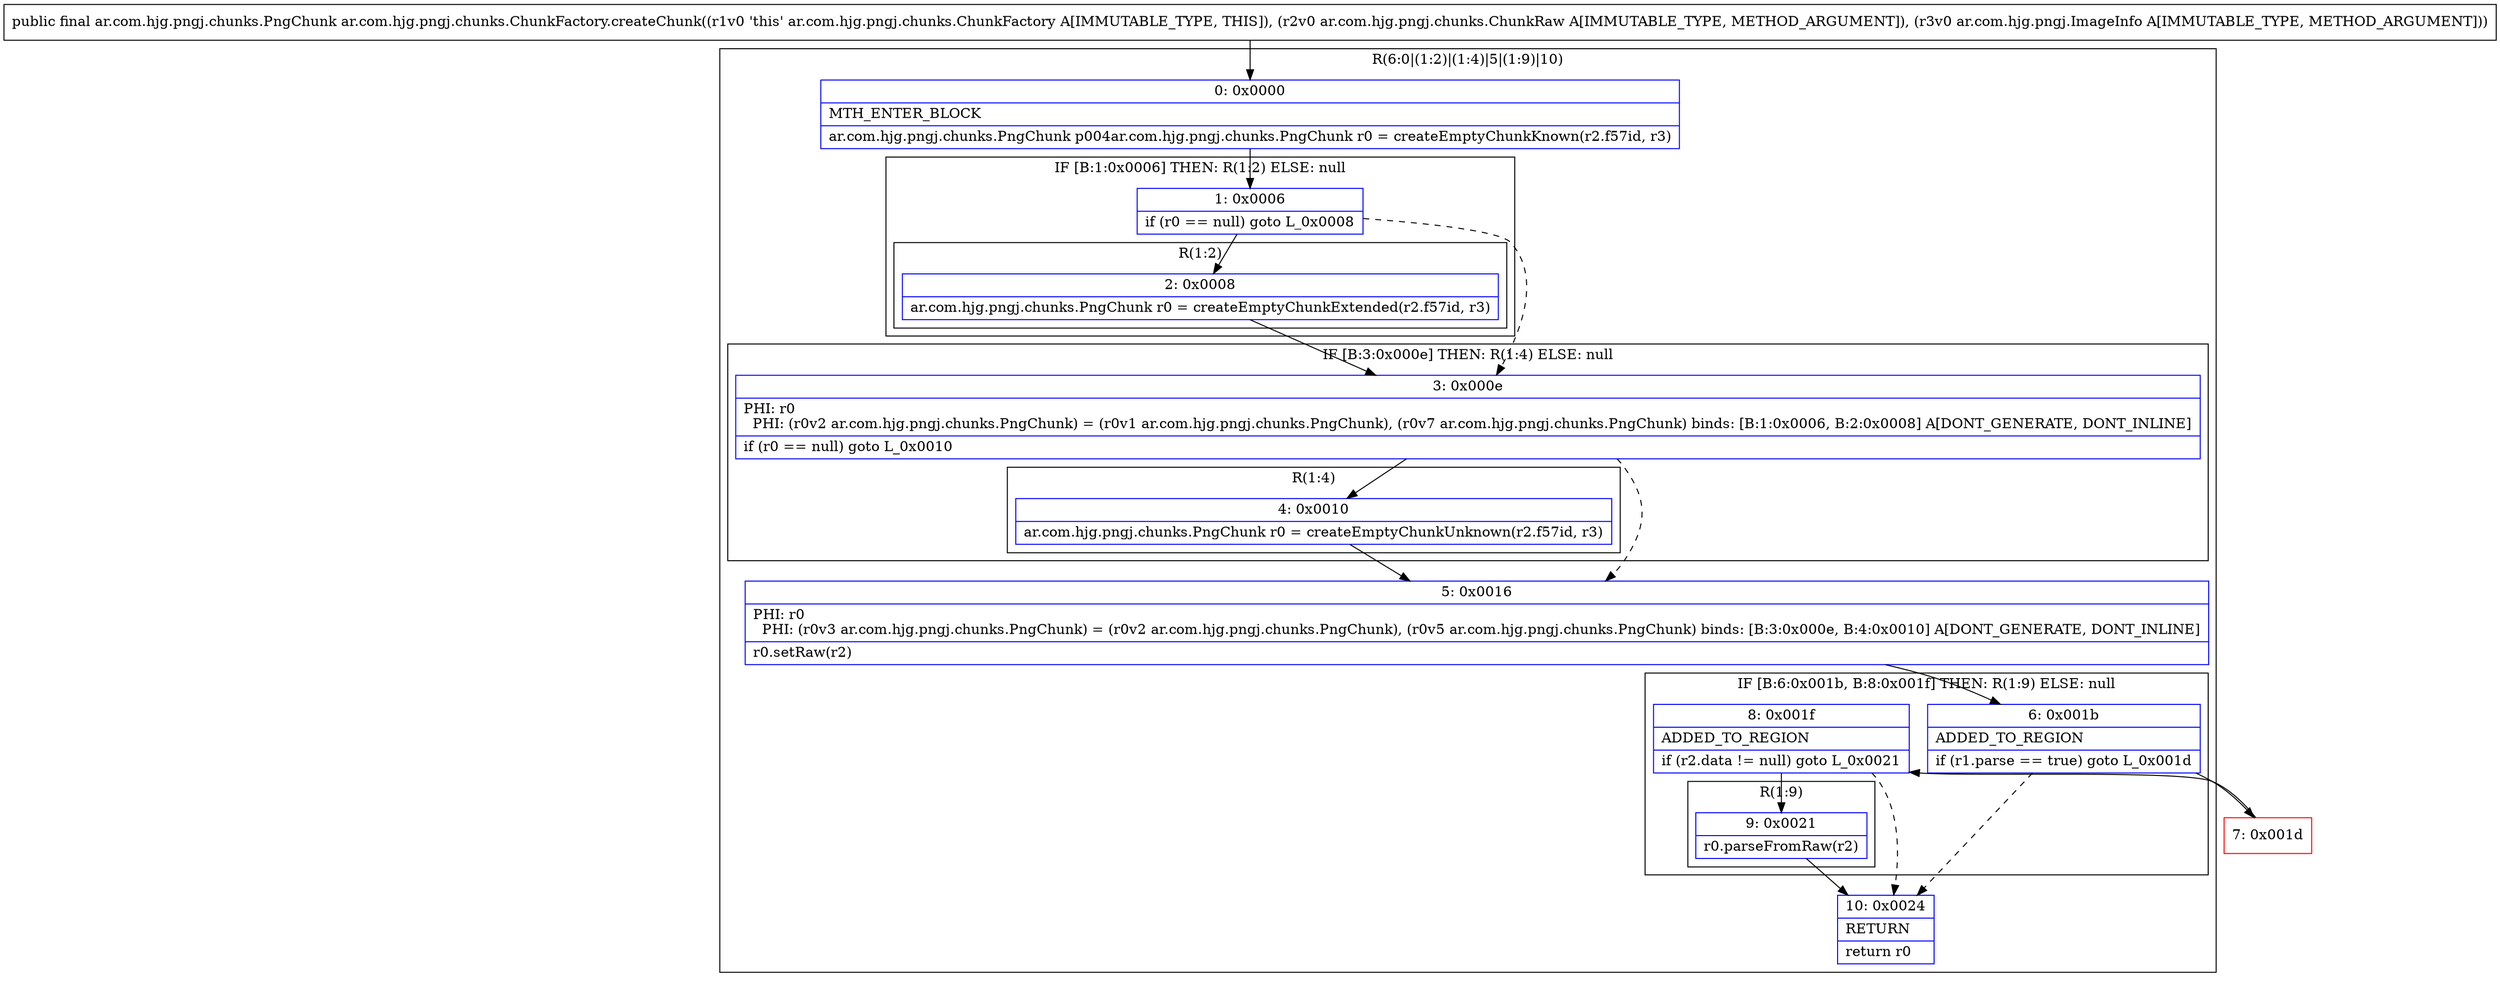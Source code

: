 digraph "CFG forar.com.hjg.pngj.chunks.ChunkFactory.createChunk(Lar\/com\/hjg\/pngj\/chunks\/ChunkRaw;Lar\/com\/hjg\/pngj\/ImageInfo;)Lar\/com\/hjg\/pngj\/chunks\/PngChunk;" {
subgraph cluster_Region_359085556 {
label = "R(6:0|(1:2)|(1:4)|5|(1:9)|10)";
node [shape=record,color=blue];
Node_0 [shape=record,label="{0\:\ 0x0000|MTH_ENTER_BLOCK\l|ar.com.hjg.pngj.chunks.PngChunk p004ar.com.hjg.pngj.chunks.PngChunk r0 = createEmptyChunkKnown(r2.f57id, r3)\l}"];
subgraph cluster_IfRegion_1657283464 {
label = "IF [B:1:0x0006] THEN: R(1:2) ELSE: null";
node [shape=record,color=blue];
Node_1 [shape=record,label="{1\:\ 0x0006|if (r0 == null) goto L_0x0008\l}"];
subgraph cluster_Region_486638202 {
label = "R(1:2)";
node [shape=record,color=blue];
Node_2 [shape=record,label="{2\:\ 0x0008|ar.com.hjg.pngj.chunks.PngChunk r0 = createEmptyChunkExtended(r2.f57id, r3)\l}"];
}
}
subgraph cluster_IfRegion_1311531696 {
label = "IF [B:3:0x000e] THEN: R(1:4) ELSE: null";
node [shape=record,color=blue];
Node_3 [shape=record,label="{3\:\ 0x000e|PHI: r0 \l  PHI: (r0v2 ar.com.hjg.pngj.chunks.PngChunk) = (r0v1 ar.com.hjg.pngj.chunks.PngChunk), (r0v7 ar.com.hjg.pngj.chunks.PngChunk) binds: [B:1:0x0006, B:2:0x0008] A[DONT_GENERATE, DONT_INLINE]\l|if (r0 == null) goto L_0x0010\l}"];
subgraph cluster_Region_1432358059 {
label = "R(1:4)";
node [shape=record,color=blue];
Node_4 [shape=record,label="{4\:\ 0x0010|ar.com.hjg.pngj.chunks.PngChunk r0 = createEmptyChunkUnknown(r2.f57id, r3)\l}"];
}
}
Node_5 [shape=record,label="{5\:\ 0x0016|PHI: r0 \l  PHI: (r0v3 ar.com.hjg.pngj.chunks.PngChunk) = (r0v2 ar.com.hjg.pngj.chunks.PngChunk), (r0v5 ar.com.hjg.pngj.chunks.PngChunk) binds: [B:3:0x000e, B:4:0x0010] A[DONT_GENERATE, DONT_INLINE]\l|r0.setRaw(r2)\l}"];
subgraph cluster_IfRegion_1153870573 {
label = "IF [B:6:0x001b, B:8:0x001f] THEN: R(1:9) ELSE: null";
node [shape=record,color=blue];
Node_6 [shape=record,label="{6\:\ 0x001b|ADDED_TO_REGION\l|if (r1.parse == true) goto L_0x001d\l}"];
Node_8 [shape=record,label="{8\:\ 0x001f|ADDED_TO_REGION\l|if (r2.data != null) goto L_0x0021\l}"];
subgraph cluster_Region_461122186 {
label = "R(1:9)";
node [shape=record,color=blue];
Node_9 [shape=record,label="{9\:\ 0x0021|r0.parseFromRaw(r2)\l}"];
}
}
Node_10 [shape=record,label="{10\:\ 0x0024|RETURN\l|return r0\l}"];
}
Node_7 [shape=record,color=red,label="{7\:\ 0x001d}"];
MethodNode[shape=record,label="{public final ar.com.hjg.pngj.chunks.PngChunk ar.com.hjg.pngj.chunks.ChunkFactory.createChunk((r1v0 'this' ar.com.hjg.pngj.chunks.ChunkFactory A[IMMUTABLE_TYPE, THIS]), (r2v0 ar.com.hjg.pngj.chunks.ChunkRaw A[IMMUTABLE_TYPE, METHOD_ARGUMENT]), (r3v0 ar.com.hjg.pngj.ImageInfo A[IMMUTABLE_TYPE, METHOD_ARGUMENT])) }"];
MethodNode -> Node_0;
Node_0 -> Node_1;
Node_1 -> Node_2;
Node_1 -> Node_3[style=dashed];
Node_2 -> Node_3;
Node_3 -> Node_4;
Node_3 -> Node_5[style=dashed];
Node_4 -> Node_5;
Node_5 -> Node_6;
Node_6 -> Node_7;
Node_6 -> Node_10[style=dashed];
Node_8 -> Node_9;
Node_8 -> Node_10[style=dashed];
Node_9 -> Node_10;
Node_7 -> Node_8;
}

